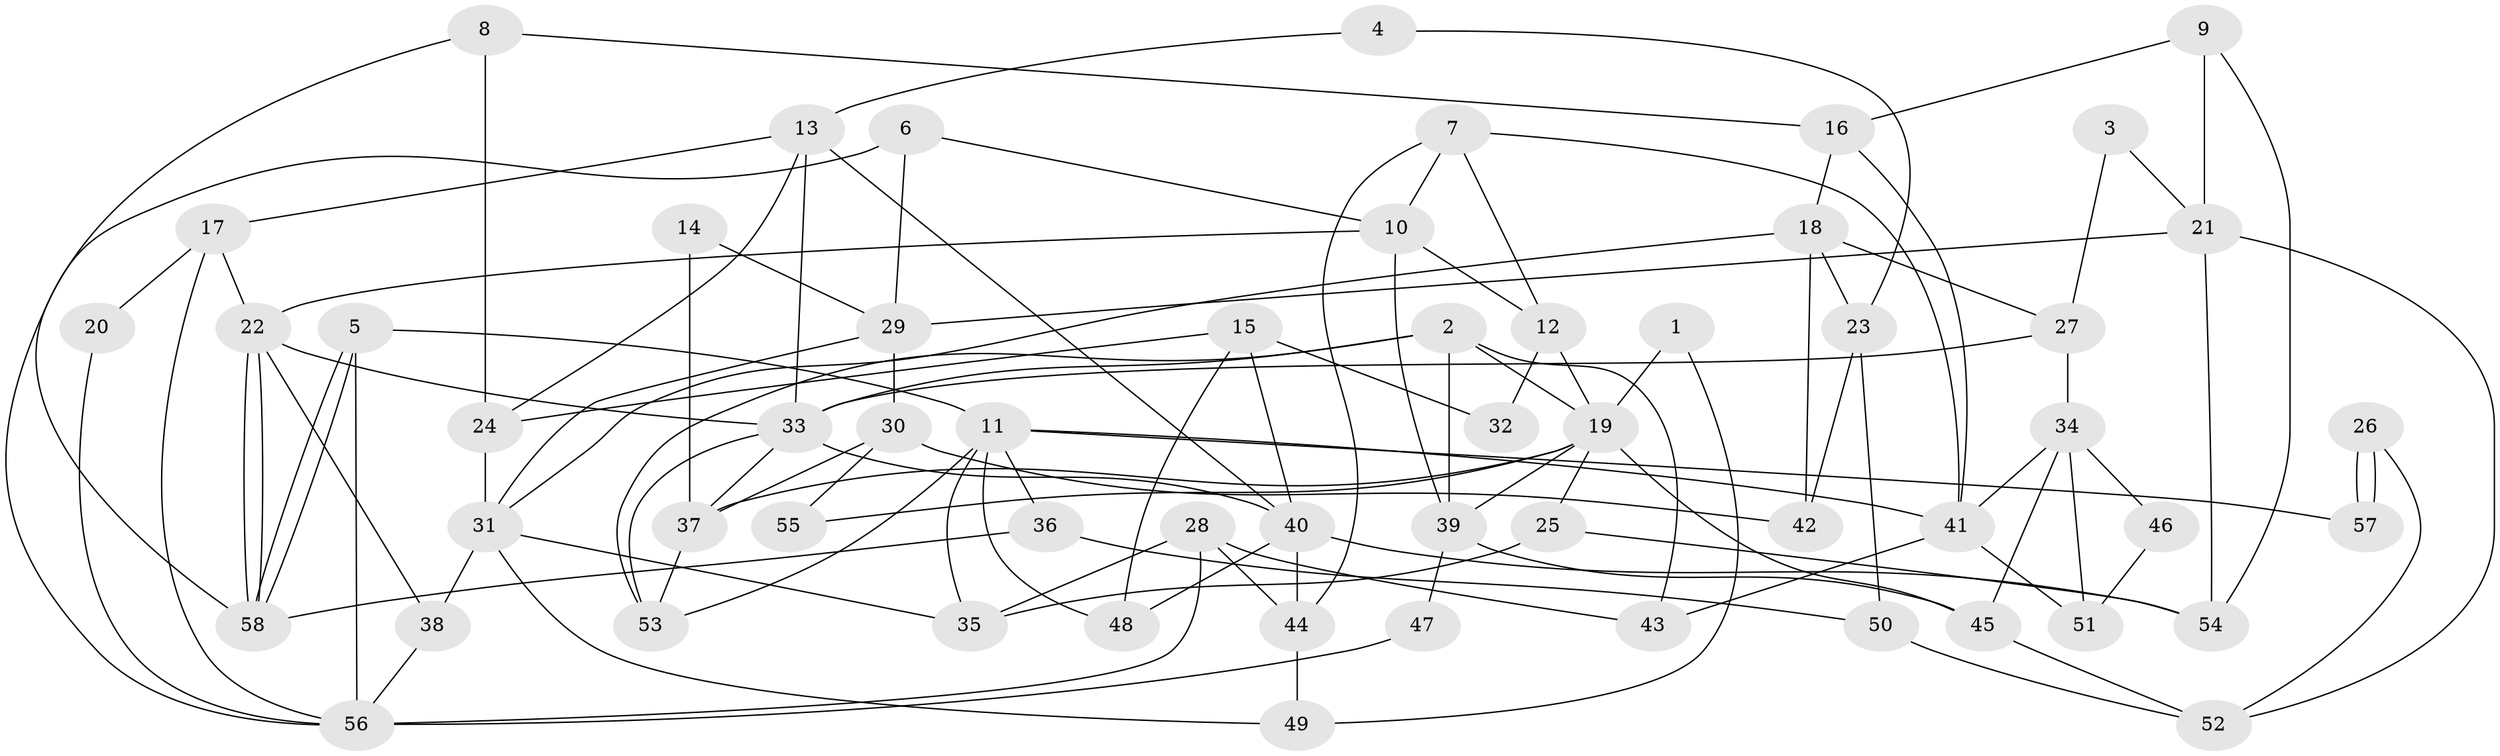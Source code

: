 // coarse degree distribution, {7: 0.10526315789473684, 9: 0.05263157894736842, 6: 0.2631578947368421, 5: 0.15789473684210525, 4: 0.15789473684210525, 10: 0.05263157894736842, 2: 0.10526315789473684, 12: 0.05263157894736842, 8: 0.05263157894736842}
// Generated by graph-tools (version 1.1) at 2025/37/03/04/25 23:37:11]
// undirected, 58 vertices, 116 edges
graph export_dot {
  node [color=gray90,style=filled];
  1;
  2;
  3;
  4;
  5;
  6;
  7;
  8;
  9;
  10;
  11;
  12;
  13;
  14;
  15;
  16;
  17;
  18;
  19;
  20;
  21;
  22;
  23;
  24;
  25;
  26;
  27;
  28;
  29;
  30;
  31;
  32;
  33;
  34;
  35;
  36;
  37;
  38;
  39;
  40;
  41;
  42;
  43;
  44;
  45;
  46;
  47;
  48;
  49;
  50;
  51;
  52;
  53;
  54;
  55;
  56;
  57;
  58;
  1 -- 19;
  1 -- 49;
  2 -- 39;
  2 -- 33;
  2 -- 19;
  2 -- 43;
  2 -- 53;
  3 -- 21;
  3 -- 27;
  4 -- 13;
  4 -- 23;
  5 -- 58;
  5 -- 58;
  5 -- 11;
  5 -- 56;
  6 -- 10;
  6 -- 56;
  6 -- 29;
  7 -- 12;
  7 -- 41;
  7 -- 10;
  7 -- 44;
  8 -- 16;
  8 -- 58;
  8 -- 24;
  9 -- 16;
  9 -- 54;
  9 -- 21;
  10 -- 22;
  10 -- 12;
  10 -- 39;
  11 -- 35;
  11 -- 53;
  11 -- 36;
  11 -- 41;
  11 -- 48;
  11 -- 57;
  12 -- 19;
  12 -- 32;
  13 -- 17;
  13 -- 33;
  13 -- 24;
  13 -- 40;
  14 -- 29;
  14 -- 37;
  15 -- 24;
  15 -- 48;
  15 -- 32;
  15 -- 40;
  16 -- 18;
  16 -- 41;
  17 -- 22;
  17 -- 56;
  17 -- 20;
  18 -- 42;
  18 -- 31;
  18 -- 23;
  18 -- 27;
  19 -- 37;
  19 -- 25;
  19 -- 39;
  19 -- 45;
  19 -- 55;
  20 -- 56;
  21 -- 54;
  21 -- 29;
  21 -- 52;
  22 -- 58;
  22 -- 58;
  22 -- 33;
  22 -- 38;
  23 -- 50;
  23 -- 42;
  24 -- 31;
  25 -- 35;
  25 -- 54;
  26 -- 57;
  26 -- 57;
  26 -- 52;
  27 -- 34;
  27 -- 33;
  28 -- 56;
  28 -- 44;
  28 -- 35;
  28 -- 43;
  29 -- 30;
  29 -- 31;
  30 -- 37;
  30 -- 42;
  30 -- 55;
  31 -- 35;
  31 -- 38;
  31 -- 49;
  33 -- 40;
  33 -- 37;
  33 -- 53;
  34 -- 45;
  34 -- 41;
  34 -- 46;
  34 -- 51;
  36 -- 58;
  36 -- 50;
  37 -- 53;
  38 -- 56;
  39 -- 45;
  39 -- 47;
  40 -- 44;
  40 -- 48;
  40 -- 54;
  41 -- 43;
  41 -- 51;
  44 -- 49;
  45 -- 52;
  46 -- 51;
  47 -- 56;
  50 -- 52;
}
